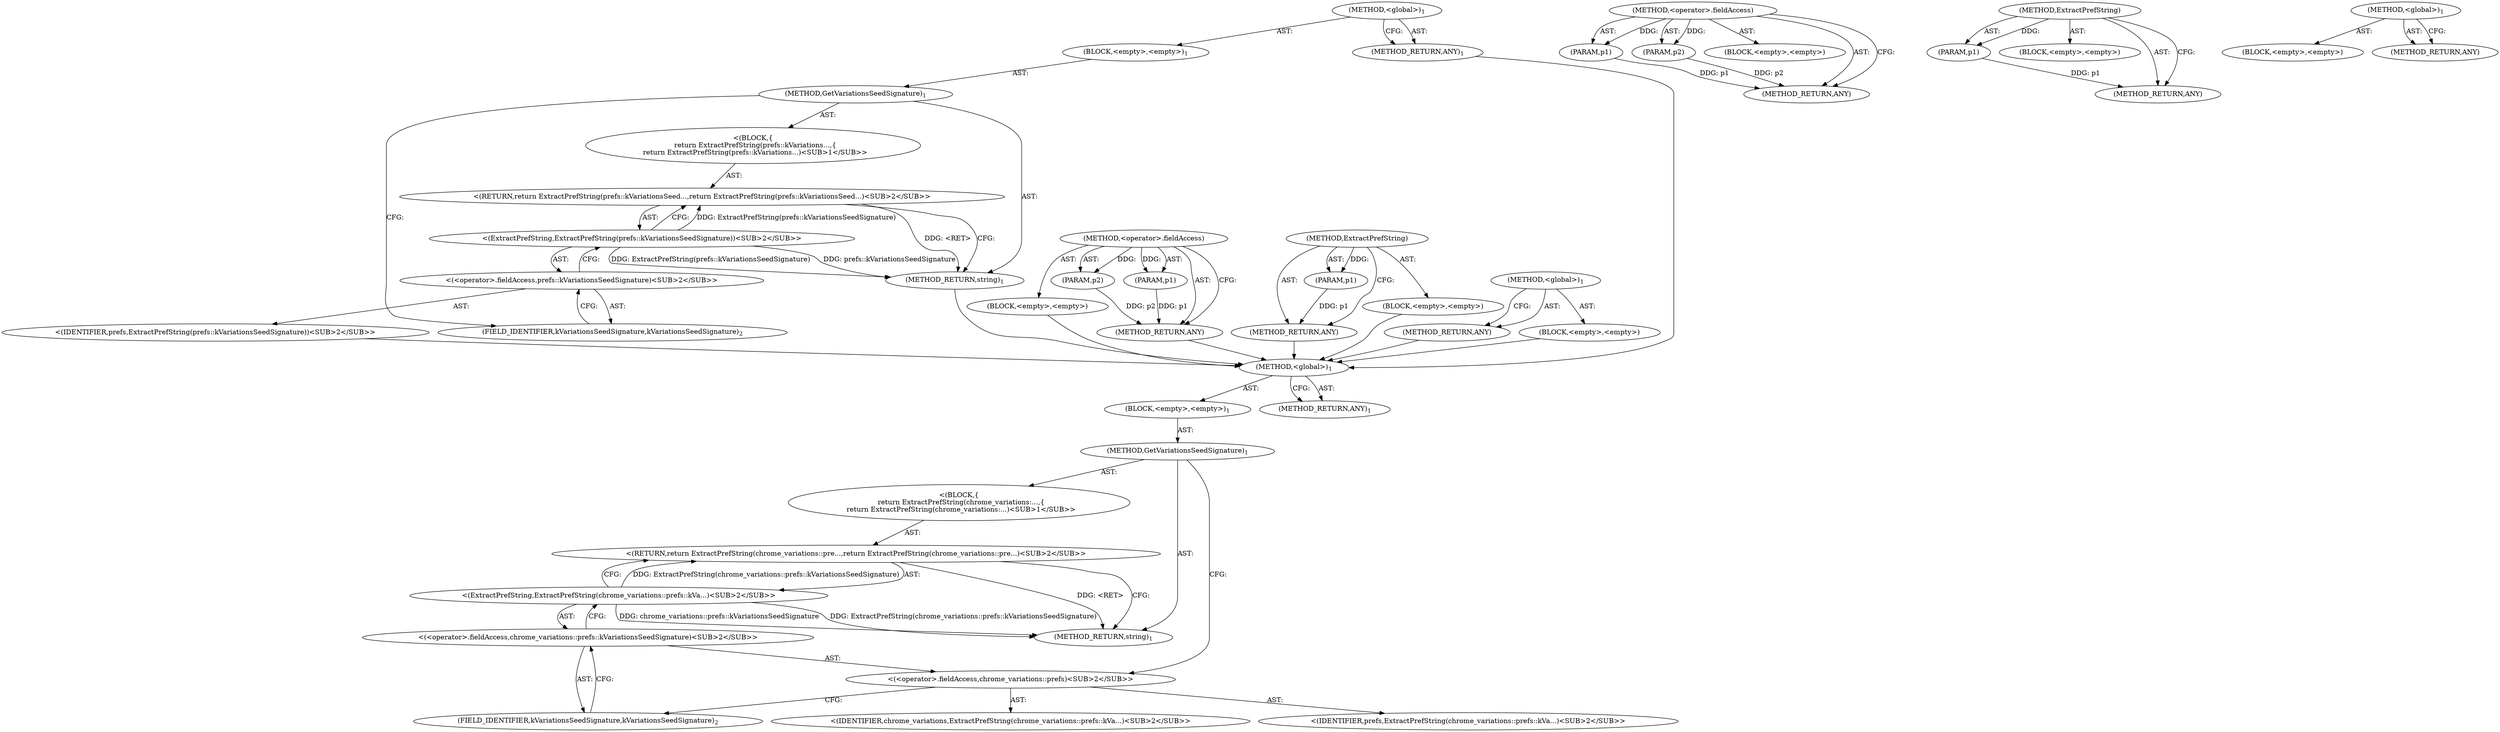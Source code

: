 digraph "&lt;global&gt;" {
vulnerable_6 [label=<(METHOD,&lt;global&gt;)<SUB>1</SUB>>];
vulnerable_7 [label=<(BLOCK,&lt;empty&gt;,&lt;empty&gt;)<SUB>1</SUB>>];
vulnerable_8 [label=<(METHOD,GetVariationsSeedSignature)<SUB>1</SUB>>];
vulnerable_9 [label="<(BLOCK,{
  return ExtractPrefString(prefs::kVariations...,{
  return ExtractPrefString(prefs::kVariations...)<SUB>1</SUB>>"];
vulnerable_10 [label="<(RETURN,return ExtractPrefString(prefs::kVariationsSeed...,return ExtractPrefString(prefs::kVariationsSeed...)<SUB>2</SUB>>"];
vulnerable_11 [label="<(ExtractPrefString,ExtractPrefString(prefs::kVariationsSeedSignature))<SUB>2</SUB>>"];
vulnerable_12 [label="<(&lt;operator&gt;.fieldAccess,prefs::kVariationsSeedSignature)<SUB>2</SUB>>"];
vulnerable_13 [label="<(IDENTIFIER,prefs,ExtractPrefString(prefs::kVariationsSeedSignature))<SUB>2</SUB>>"];
vulnerable_14 [label=<(FIELD_IDENTIFIER,kVariationsSeedSignature,kVariationsSeedSignature)<SUB>2</SUB>>];
vulnerable_15 [label=<(METHOD_RETURN,string)<SUB>1</SUB>>];
vulnerable_17 [label=<(METHOD_RETURN,ANY)<SUB>1</SUB>>];
vulnerable_38 [label=<(METHOD,&lt;operator&gt;.fieldAccess)>];
vulnerable_39 [label=<(PARAM,p1)>];
vulnerable_40 [label=<(PARAM,p2)>];
vulnerable_41 [label=<(BLOCK,&lt;empty&gt;,&lt;empty&gt;)>];
vulnerable_42 [label=<(METHOD_RETURN,ANY)>];
vulnerable_34 [label=<(METHOD,ExtractPrefString)>];
vulnerable_35 [label=<(PARAM,p1)>];
vulnerable_36 [label=<(BLOCK,&lt;empty&gt;,&lt;empty&gt;)>];
vulnerable_37 [label=<(METHOD_RETURN,ANY)>];
vulnerable_28 [label=<(METHOD,&lt;global&gt;)<SUB>1</SUB>>];
vulnerable_29 [label=<(BLOCK,&lt;empty&gt;,&lt;empty&gt;)>];
vulnerable_30 [label=<(METHOD_RETURN,ANY)>];
fixed_6 [label=<(METHOD,&lt;global&gt;)<SUB>1</SUB>>];
fixed_7 [label=<(BLOCK,&lt;empty&gt;,&lt;empty&gt;)<SUB>1</SUB>>];
fixed_8 [label=<(METHOD,GetVariationsSeedSignature)<SUB>1</SUB>>];
fixed_9 [label="<(BLOCK,{
  return ExtractPrefString(chrome_variations:...,{
  return ExtractPrefString(chrome_variations:...)<SUB>1</SUB>>"];
fixed_10 [label="<(RETURN,return ExtractPrefString(chrome_variations::pre...,return ExtractPrefString(chrome_variations::pre...)<SUB>2</SUB>>"];
fixed_11 [label="<(ExtractPrefString,ExtractPrefString(chrome_variations::prefs::kVa...)<SUB>2</SUB>>"];
fixed_12 [label="<(&lt;operator&gt;.fieldAccess,chrome_variations::prefs::kVariationsSeedSignature)<SUB>2</SUB>>"];
fixed_13 [label="<(&lt;operator&gt;.fieldAccess,chrome_variations::prefs)<SUB>2</SUB>>"];
fixed_14 [label="<(IDENTIFIER,chrome_variations,ExtractPrefString(chrome_variations::prefs::kVa...)<SUB>2</SUB>>"];
fixed_15 [label="<(IDENTIFIER,prefs,ExtractPrefString(chrome_variations::prefs::kVa...)<SUB>2</SUB>>"];
fixed_16 [label=<(FIELD_IDENTIFIER,kVariationsSeedSignature,kVariationsSeedSignature)<SUB>2</SUB>>];
fixed_17 [label=<(METHOD_RETURN,string)<SUB>1</SUB>>];
fixed_19 [label=<(METHOD_RETURN,ANY)<SUB>1</SUB>>];
fixed_42 [label=<(METHOD,&lt;operator&gt;.fieldAccess)>];
fixed_43 [label=<(PARAM,p1)>];
fixed_44 [label=<(PARAM,p2)>];
fixed_45 [label=<(BLOCK,&lt;empty&gt;,&lt;empty&gt;)>];
fixed_46 [label=<(METHOD_RETURN,ANY)>];
fixed_38 [label=<(METHOD,ExtractPrefString)>];
fixed_39 [label=<(PARAM,p1)>];
fixed_40 [label=<(BLOCK,&lt;empty&gt;,&lt;empty&gt;)>];
fixed_41 [label=<(METHOD_RETURN,ANY)>];
fixed_32 [label=<(METHOD,&lt;global&gt;)<SUB>1</SUB>>];
fixed_33 [label=<(BLOCK,&lt;empty&gt;,&lt;empty&gt;)>];
fixed_34 [label=<(METHOD_RETURN,ANY)>];
vulnerable_6 -> vulnerable_7  [key=0, label="AST: "];
vulnerable_6 -> vulnerable_17  [key=0, label="AST: "];
vulnerable_6 -> vulnerable_17  [key=1, label="CFG: "];
vulnerable_7 -> vulnerable_8  [key=0, label="AST: "];
vulnerable_8 -> vulnerable_9  [key=0, label="AST: "];
vulnerable_8 -> vulnerable_15  [key=0, label="AST: "];
vulnerable_8 -> vulnerable_14  [key=0, label="CFG: "];
vulnerable_9 -> vulnerable_10  [key=0, label="AST: "];
vulnerable_10 -> vulnerable_11  [key=0, label="AST: "];
vulnerable_10 -> vulnerable_15  [key=0, label="CFG: "];
vulnerable_10 -> vulnerable_15  [key=1, label="DDG: &lt;RET&gt;"];
vulnerable_11 -> vulnerable_12  [key=0, label="AST: "];
vulnerable_11 -> vulnerable_10  [key=0, label="CFG: "];
vulnerable_11 -> vulnerable_10  [key=1, label="DDG: ExtractPrefString(prefs::kVariationsSeedSignature)"];
vulnerable_11 -> vulnerable_15  [key=0, label="DDG: prefs::kVariationsSeedSignature"];
vulnerable_11 -> vulnerable_15  [key=1, label="DDG: ExtractPrefString(prefs::kVariationsSeedSignature)"];
vulnerable_12 -> vulnerable_13  [key=0, label="AST: "];
vulnerable_12 -> vulnerable_14  [key=0, label="AST: "];
vulnerable_12 -> vulnerable_11  [key=0, label="CFG: "];
vulnerable_13 -> fixed_6  [key=0];
vulnerable_14 -> vulnerable_12  [key=0, label="CFG: "];
vulnerable_15 -> fixed_6  [key=0];
vulnerable_17 -> fixed_6  [key=0];
vulnerable_38 -> vulnerable_39  [key=0, label="AST: "];
vulnerable_38 -> vulnerable_39  [key=1, label="DDG: "];
vulnerable_38 -> vulnerable_41  [key=0, label="AST: "];
vulnerable_38 -> vulnerable_40  [key=0, label="AST: "];
vulnerable_38 -> vulnerable_40  [key=1, label="DDG: "];
vulnerable_38 -> vulnerable_42  [key=0, label="AST: "];
vulnerable_38 -> vulnerable_42  [key=1, label="CFG: "];
vulnerable_39 -> vulnerable_42  [key=0, label="DDG: p1"];
vulnerable_40 -> vulnerable_42  [key=0, label="DDG: p2"];
vulnerable_41 -> fixed_6  [key=0];
vulnerable_42 -> fixed_6  [key=0];
vulnerable_34 -> vulnerable_35  [key=0, label="AST: "];
vulnerable_34 -> vulnerable_35  [key=1, label="DDG: "];
vulnerable_34 -> vulnerable_36  [key=0, label="AST: "];
vulnerable_34 -> vulnerable_37  [key=0, label="AST: "];
vulnerable_34 -> vulnerable_37  [key=1, label="CFG: "];
vulnerable_35 -> vulnerable_37  [key=0, label="DDG: p1"];
vulnerable_36 -> fixed_6  [key=0];
vulnerable_37 -> fixed_6  [key=0];
vulnerable_28 -> vulnerable_29  [key=0, label="AST: "];
vulnerable_28 -> vulnerable_30  [key=0, label="AST: "];
vulnerable_28 -> vulnerable_30  [key=1, label="CFG: "];
vulnerable_29 -> fixed_6  [key=0];
vulnerable_30 -> fixed_6  [key=0];
fixed_6 -> fixed_7  [key=0, label="AST: "];
fixed_6 -> fixed_19  [key=0, label="AST: "];
fixed_6 -> fixed_19  [key=1, label="CFG: "];
fixed_7 -> fixed_8  [key=0, label="AST: "];
fixed_8 -> fixed_9  [key=0, label="AST: "];
fixed_8 -> fixed_17  [key=0, label="AST: "];
fixed_8 -> fixed_13  [key=0, label="CFG: "];
fixed_9 -> fixed_10  [key=0, label="AST: "];
fixed_10 -> fixed_11  [key=0, label="AST: "];
fixed_10 -> fixed_17  [key=0, label="CFG: "];
fixed_10 -> fixed_17  [key=1, label="DDG: &lt;RET&gt;"];
fixed_11 -> fixed_12  [key=0, label="AST: "];
fixed_11 -> fixed_10  [key=0, label="CFG: "];
fixed_11 -> fixed_10  [key=1, label="DDG: ExtractPrefString(chrome_variations::prefs::kVariationsSeedSignature)"];
fixed_11 -> fixed_17  [key=0, label="DDG: chrome_variations::prefs::kVariationsSeedSignature"];
fixed_11 -> fixed_17  [key=1, label="DDG: ExtractPrefString(chrome_variations::prefs::kVariationsSeedSignature)"];
fixed_12 -> fixed_13  [key=0, label="AST: "];
fixed_12 -> fixed_16  [key=0, label="AST: "];
fixed_12 -> fixed_11  [key=0, label="CFG: "];
fixed_13 -> fixed_14  [key=0, label="AST: "];
fixed_13 -> fixed_15  [key=0, label="AST: "];
fixed_13 -> fixed_16  [key=0, label="CFG: "];
fixed_16 -> fixed_12  [key=0, label="CFG: "];
fixed_42 -> fixed_43  [key=0, label="AST: "];
fixed_42 -> fixed_43  [key=1, label="DDG: "];
fixed_42 -> fixed_45  [key=0, label="AST: "];
fixed_42 -> fixed_44  [key=0, label="AST: "];
fixed_42 -> fixed_44  [key=1, label="DDG: "];
fixed_42 -> fixed_46  [key=0, label="AST: "];
fixed_42 -> fixed_46  [key=1, label="CFG: "];
fixed_43 -> fixed_46  [key=0, label="DDG: p1"];
fixed_44 -> fixed_46  [key=0, label="DDG: p2"];
fixed_38 -> fixed_39  [key=0, label="AST: "];
fixed_38 -> fixed_39  [key=1, label="DDG: "];
fixed_38 -> fixed_40  [key=0, label="AST: "];
fixed_38 -> fixed_41  [key=0, label="AST: "];
fixed_38 -> fixed_41  [key=1, label="CFG: "];
fixed_39 -> fixed_41  [key=0, label="DDG: p1"];
fixed_32 -> fixed_33  [key=0, label="AST: "];
fixed_32 -> fixed_34  [key=0, label="AST: "];
fixed_32 -> fixed_34  [key=1, label="CFG: "];
}
